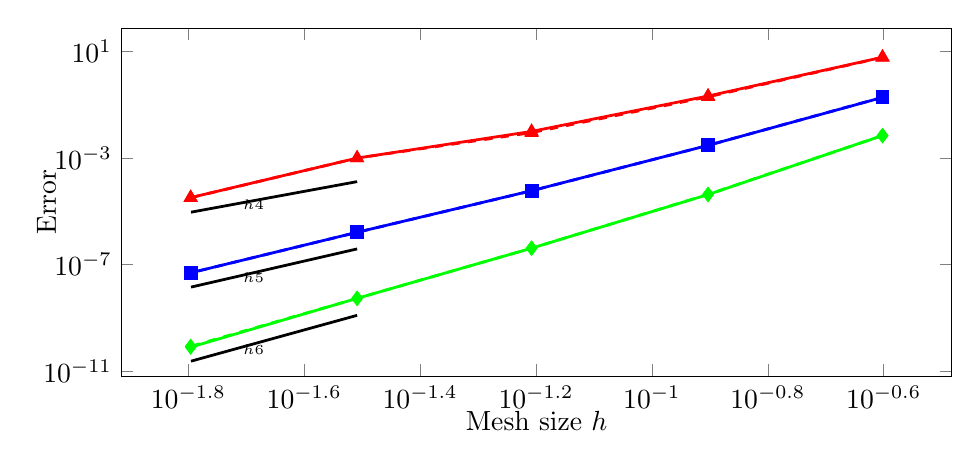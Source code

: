 \begin{tikzpicture}%
\begin{axis}[xmode=log,ymode=log,height=6cm,mark options={solid},xlabel={Mesh size $h$},ylabel={Error},ylabel style={yshift=-0.4cm},xlabel style={yshift=0.2cm},width=1\textwidth]%
\addplot[mark=diamond*,color=green,line width=1pt,solid] coordinates {%
(0.25,0.007)%
(0.125,4.289e-05)%
(0.062,4.156e-07)%
(0.031,5.452e-09)%
(0.016,8.047e-11)%
};%
%
%
\addplot[forget plot,samples=100,line width=1pt,yshift=-0.2cm,domain={0.031:0.016},draw=black]{5.53*x^6} node[right, pos=0.75] {\tiny{$h6$}};%
\addplot[mark=square*,color=blue,line width=1pt,solid] coordinates {%
(0.25,0.189)%
(0.125,0.003)%
(0.062,5.956e-05)%
(0.031,1.643e-06)%
(0.016,4.955e-08)%
};%
%
%
\addplot[forget plot,samples=100,line width=1pt,yshift=-0.2cm,domain={0.031:0.016},draw=black]{53.207*x^5} node[right, pos=0.75] {\tiny{$h5$}};%
\addplot[mark=triangle*,color=red,line width=1pt,solid] coordinates {%
(0.25,6.088)%
(0.125,0.213)%
(0.062,0.01)%
(0.031,0.001)%
(0.016,3.292e-05)%
};%
%
%
\addplot[forget plot,samples=100,line width=1pt,yshift=-0.2cm,domain={0.031:0.016},draw=black]{552.288*x^4} node[right, pos=0.75] {\tiny{$h4$}};%
\addplot[mark=diamond*,color=green,line width=1pt,dashed] coordinates {%
(0.25,0.007)%
(0.125,4.335e-05)%
(0.062,4.154e-07)%
(0.031,5.449e-09)%
(0.016,8.614e-11)%
};%
%
%
\addplot[mark=square*,color=blue,line width=1pt,dashed] coordinates {%
(0.25,0.191)%
(0.125,0.003)%
(0.062,5.917e-05)%
(0.031,1.637e-06)%
(0.016,4.947e-08)%
};%
%
%
\addplot[mark=triangle*,color=red,line width=1pt,dashed] coordinates {%
(0.25,6.003)%
(0.125,0.199)%
(0.062,0.009)%
(0.031,0.001)%
(0.016,3.262e-05)%
};%
%
%
\end{axis}%
\end{tikzpicture}%
